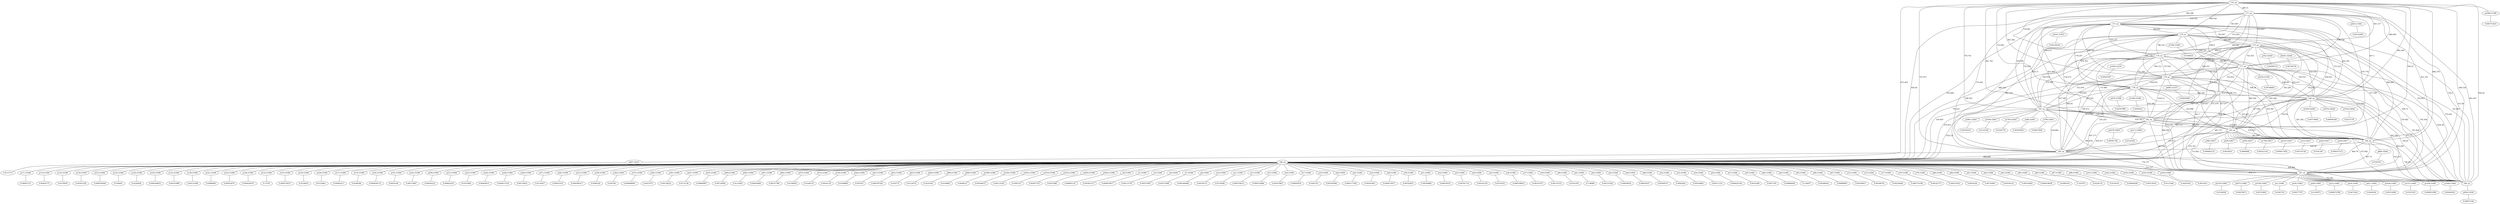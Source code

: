 graph {
	"p0,53384" -- "c0"
	"c0" [ label="0.00345115", pos="24.2583,8.19513!"];
	"p1,53384" -- "c1"
	"c1" [ label="0.000819917", pos="7.1017,11.941!"];
	"p3,53384" -- "c2"
	"c2" [ label="0.00111576", pos="18.728,13.9641!"];
	"p4,53384" -- "c3"
	"c3" [ label="0.00557993", pos="15.1359,3.10826!"];
	"p7,53384" -- "c4"
	"c4" [ label="0.00157698", pos="15.1292,13.2306!"];
	"p8,53384" -- "c5"
	"c5" [ label="0.000349406", pos="5.9642,8.39556!"];
	"p10,53384" -- "c6"
	"c6" [ label="0.00536711", pos="22.1834,8.1274!"];
	"p11,53384" -- "c7"
	"c7" [ label="0.0135044", pos="17.1476,12.521!"];
	"p12,53481" -- "c8"
	"c8" [ label="0.0345739", pos="20.0286,5.15849!"];
	"p13,53384" -- "c9"
	"c9" [ label="0.000758212", pos="4.68285,13.2429!"];
	"p15,53384" -- "c10"
	"c10" [ label="0.000743984", pos="18.8508,7.75953!"];
	"p16,53384" -- "c11"
	"c11" [ label="0.00197863", pos="15.1893,4.57214!"];
	"p17,53384" -- "c12"
	"c12" [ label="0.00095919", pos="18.6435,7.94328!"];
	"p18,53384" -- "c13"
	"c13" [ label="0.0381351", pos="14.3775,1.66514!"];
	"p20,53384" -- "c14"
	"c14" [ label="0.00105006", pos="15.54,15.402!"];
	"p22,53384" -- "c15"
	"c15" [ label="0.000117504", pos="11.7478,7.96987!"];
	"p23,53384" -- "c16"
	"c16" [ label="0.00201403", pos="15.1021,11.7699!"];
	"p28,53384" -- "c17"
	"c17" [ label="0.000473057", pos="16.2565,8.74281!"];
	"p30,53384" -- "c18"
	"c18" [ label="0.00702855", pos="27.1076,8.10124!"];
	"p31,53384" -- "c19"
	"c19" [ label="0.00780861", pos="14.8424,8.08918!"];
	"p32,53384" -- "c20"
	"c20" [ label="0.00678553", pos="24.3459,1.26206!"];
	"p33,53384" -- "c21"
	"c21" [ label="0.00781714", pos="15.2356,7.94144!"];
	"p34,53384" -- "c22"
	"c22" [ label="0.00142376", pos="8.04935,8.21772!"];
	"p35,53384" -- "c23"
	"c23" [ label="0.0510252", pos="13.3489,3.83686!"];
	"p36,53384" -- "c24"
	"c24" [ label="0.000538833", pos="8.78498,14.7272!"];
	"p37,53384" -- "c25"
	"c25" [ label="0.00331073", pos="4.74425,3.13984!"];
	"p39,53384" -- "c26"
	"c26" [ label="0.00119723", pos="21.6356,8.20523!"];
	"p40,53384" -- "c27"
	"c27" [ label="0.0325183", pos="10.6743,12.6699!"];
	"p41,53384" -- "c28"
	"c28" [ label="0.138089", pos="13.1812,12.5154!"];
	"p42,53384" -- "c29"
	"c29" [ label="0.00123528", pos="23.2295,11.9245!"];
	"p43,53384" -- "c30"
	"c30" [ label="0.00839024", pos="19.6378,3.67417!"];
	"p44,53384" -- "c31"
	"c31" [ label="0.00643037", pos="14.9995,4.87512!"];
	"p46,53384" -- "c32"
	"c32" [ label="0.00594537", pos="19.3985,0.82263!"];
	"p52,53384" -- "c33"
	"c33" [ label="0.0002824", pos="0.0120334,8.38589!"];
	"p53,53384" -- "c34"
	"c34" [ label="0.00144801", pos="19.1722,7.98372!"];
	"p54,53384" -- "c35"
	"c35" [ label="0.00511116", pos="9.90804,8.207!"];
	"p56,53384" -- "c36"
	"c36" [ label="0.000425164", pos="3.46111,8.14544!"];
	"p57,53384" -- "c37"
	"c37" [ label="0.0435208", pos="15.0924,10.1778!"];
	"p59,53384" -- "c38"
	"c38" [ label="0.0057195", pos="8.6174,8.11663!"];
	"p60,53384" -- "c39"
	"c39" [ label="0.00886049", pos="31.984,8.41568!"];
	"p63,53384" -- "c40"
	"c40" [ label="0.129057", pos="17.0566,3.8495!"];
	"p65,53384" -- "c41"
	"c41" [ label="0.00386441", pos="31.1428,6.62356!"];
	"p66,53384" -- "c42"
	"c42" [ label="0.00899967", pos="21.2162,0.888583!"];
	"p67,53384" -- "c43"
	"c43" [ label="0.00100917", pos="15.0814,7.96985!"];
	"p72,53384" -- "c44"
	"c44" [ label="0.00186701", pos="10.791,3.6809!"];
	"p73,53384" -- "c45"
	"c45" [ label="0.00226444", pos="5.06378,1.28542!"];
	"p77,53384" -- "c46"
	"c46" [ label="0.000714706", pos="15.1,5.83005!"];
	"p78,53384" -- "c47"
	"c47" [ label="0.00142773", pos="6.96182,4.46185!"];
	"p79,53384" -- "c48"
	"c48" [ label="0.00521632", pos="14.9829,11.4685!"];
	"p86,53384" -- "c49"
	"c49" [ label="0.0054326", pos="20.251,8.15755!"];
	"p89,53384" -- "c50"
	"c50" [ label="0.00710601", pos="8.68259,16.0411!"];
	"p91,53384" -- "c51"
	"c51" [ label="0.00194121", pos="9.84893,7.90537!"];
	"p92,53384" -- "c52"
	"c52" [ label="0.00353843", pos="17.32,0.0275696!"];
	"p93,53384" -- "c53"
	"c53" [ label="0.000418638", pos="25.6737,8.05553!"];
	"p95,53384" -- "c54"
	"c54" [ label="0.0289193", pos="15.1722,8.6086!"];
	"p96,53384" -- "c55"
	"c55" [ label="0.167873", pos="16.2191,16.5931!"];
	"p97,53384" -- "c56"
	"c56" [ label="0.0224119", pos="14.8666,8.25476!"];
	"p98,53384" -- "c57"
	"c57" [ label="0.0150141", pos="22.005,13.5966!"];
	"p101,53384" -- "c58"
	"c58" [ label="0.00082839", pos="8.274,13.6038!"];
	"p102,53384" -- "c59"
	"c59" [ label="0.00513019", pos="23.248,8.14352!"];
	"p104,53384" -- "c60"
	"c60" [ label="0.0115348", pos="19.5815,12.6603!"];
	"p105,53384" -- "c61"
	"c61" [ label="0.0455034", pos="11.6725,13.9671!"];
	"p106,53384" -- "c62"
	"c62" [ label="0.0012011", pos="7.00238,8.26572!"];
	"p111,53384" -- "c63"
	"c63" [ label="0.00097131", pos="25.7599,13.2227!"];
	"p114,53384" -- "c64"
	"c64" [ label="0.00424773", pos="18.7169,2.44351!"];
	"p116,53384" -- "c65"
	"c65" [ label="0.0579939", pos="11.6606,2.42343!"];
	"p118,53384" -- "c66"
	"c66" [ label="0.00301258", pos="13.5408,7.98015!"];
	"p122,53384" -- "c67"
	"c67" [ label="0.000558304", pos="25.6912,3.10086!"];
	"p125,53384" -- "c68"
	"c68" [ label="0.038491", pos="14.9248,8.2896!"];
	"p126,53384" -- "c69"
	"c69" [ label="0.0228458", pos="10.6722,1.00889!"];
	"p129,53384" -- "c70"
	"c70" [ label="0.000344652", pos="21.3439,16.0107!"];
	"p132,53384" -- "c71"
	"c71" [ label="0.00101888", pos="8.36244,2.79513!"];
	"p135,52817" -- "c72"
	"c72" [ label="0.00110736", pos="14.0626,7.12748!"];
	"p138,53384" -- "c73"
	"c73" [ label="0.00132398", pos="17.5133,12.1827!"];
	"p141,53384" -- "c74"
	"c74" [ label="0.0480809", pos="20.6966,8.4943!"];
	"p142,53384" -- "c75"
	"c75" [ label="0.00933476", pos="17.5183,4.0828!"];
	"p144,53384" -- "c76"
	"c76" [ label="0.000438147", pos="21.5517,14.717!"];
	"p152,53384" -- "c77"
	"c77" [ label="0.13797", pos="32.4324,8.46146!"];
	"p155,53384" -- "c78"
	"c78" [ label="0.000578527", pos="4.78117,8.40422!"];
	"p156,53384" -- "c79"
	"c79" [ label="0.0218833", pos="15.2826,10.6207!"];
	"p164,53481" -- "c80"
	"c80" [ label="0.00277797", pos="16.1802,7.69599!"];
	"p169,53384" -- "c81"
	"c81" [ label="0.0152861", pos="21.9086,2.805!"];
	"p171,53384" -- "c82"
	"c82" [ label="0.00483211", pos="23.2029,4.44465!"];
	"p176,53384" -- "c83"
	"c83" [ label="0.0248584", pos="12.8664,12.2758!"];
	"p185,53384" -- "c84"
	"c84" [ label="0.000928115", pos="8.66156,0.56508!"];
	"p191,53384" -- "c85"
	"c85" [ label="0.0054106", pos="21.3538,0.479426!"];
	"p192,53384" -- "c86"
	"c86" [ label="0.00573687", pos="14.6596,7.8346!"];
	"p200,53481" -- "c87"
	"c87" [ label="0.0130975", pos="15.6764,7.03837!"];
	"p209,53384" -- "c88"
	"c88" [ label="0.00420222", pos="14.9404,6.67902!"];
	"p212,53481" -- "c89"
	"c89" [ label="0.000972788", pos="14.1059,8.8391!"];
	"p213,53384" -- "c90"
	"c90" [ label="0.00892229", pos="12.872,4.17383!"];
	"p224,53481" -- "c91"
	"c91" [ label="0.0472302", pos="16.1449,8.30674!"];
	"p229,52817" -- "c92"
	"c92" [ label="0.0191367", pos="19.9919,11.2132!"];
	"p233,53384" -- "c93"
	"c93" [ label="0.0107006", pos="6.81517,1.09809!"];
	"p244,53384" -- "c94"
	"c94" [ label="0.00404915", pos="15.2377,12.5383!"];
	"p246,53384" -- "c95"
	"c95" [ label="0.000473319", pos="12.3444,8.03172!"];
	"p264,53384" -- "c96"
	"c96" [ label="0.00718951", pos="14.921,9.34118!"];
	"p271,53384" -- "c97"
	"c97" [ label="0.0110457", pos="23.2333,0.989497!"];
	"p281,53384" -- "c98"
	"c98" [ label="0.00021033", pos="19.6119,8.01136!"];
	"p315,53384" -- "c99"
	"c99" [ label="0.000389317", pos="12.1439,1.1007!"];
	"p334,52817" -- "c100"
	"c100" [ label="0.000557513", pos="15.6078,8.95216!"];
	"p353,52028" -- "c101"
	"c101" [ label="0.00590751", pos="15.772,8.4615!"];
	"p358,53384" -- "c102"
	"c102" [ label="0.0586324", pos="11.0289,7.77197!"];
	"p362,53384" -- "c104"
	"c104" [ label="0.020782", pos="19.4289,15.6494!"];
	"p366,52817" -- "c105"
	"c105" [ label="0.000682131", pos="10.1538,5.1341!"];
	"p375,53384" -- "c106"
	"c106" [ label="0.000688981", pos="10.5623,8.04345!"];
	"p385,53384" -- "c107"
	"c107" [ label="0.0427675", pos="15.1418,5.39143!"];
	"p391,53384" -- "c108"
	"c108" [ label="0.00128252", pos="31.4264,8.16182!"];
	"p421,53481" -- "c109"
	"c109" [ label="0.0443634", pos="10.1817,11.2396!"];
	"p428,52817" -- "c110"
	"c110" [ label="0.0023833", pos="14.2986,8.30658!"];
	"p431,53384" -- "c111"
	"c111" [ label="0.0172138", pos="31.5942,6.43869!"];
	"p435,53384" -- "c112"
	"c112" [ label="0.00800987", pos="14.5739,7.97122!"];
	"p440,53384" -- "c113"
	"c113" [ label="0.00719048", pos="6.72181,15.7385!"];
	"p450,53384" -- "c114"
	"c114" [ label="0.0114365", pos="31.4658,10.1903!"];
	"p451,53384" -- "c115"
	"c115" [ label="0.00454649", pos="10.5702,15.7179!"];
	"p462,53384" -- "c116"
	"c116" [ label="0.00237786", pos="15.2773,3.82405!"];
	"p470,53384" -- "c117"
	"c117" [ label="0.0156854", pos="18.3555,8.04075!"];
	"p476,52546" -- "c118"
	"c118" [ label="0.00187998", pos="6.92027,1.01949!"];
	"p497,53025" -- "c119"
	"c119" [ label="0.0113713", pos="14.4476,6.96287!"];
	"p509,52817" -- "c120"
	"c120" [ label="0.0069048", pos="19.0871,9.94463!"];
	"p514,53384" -- "c121"
	"c121" [ label="0.0140125", pos="31.4899,7.53936!"];
	"p536,53384" -- "c122"
	"c122" [ label="0.0034118", pos="31.4281,7.24987!"];
	"p544,53384" -- "c123"
	"c123" [ label="0.0199869", pos="14.7314,9.06431!"];
	"p566,52641" -- "c124"
	"c124" [ label="0.00343945", pos="12.7961,1.54998!"];
	"p613,53384" -- "c125"
	"c125" [ label="0.055551", pos="14.9434,7.6276!"];
	"p622,53384" -- "c126"
	"c126" [ label="0.000787245", pos="8.52064,15.6458!"];
	"p653,53384" -- "c127"
	"c127" [ label="0.010775", pos="14.9333,7.29293!"];
	"p686,52842" -- "c128"
	"c128" [ label="0.0356761", pos="15.172,9.02902!"];
	"p708,52641" -- "c129"
	"c129" [ label="0.00457404", pos="13.7771,7.84795!"];
	"p926,53384" -- "c130"
	"c130" [ label="0.0112074", pos="8.68705,0.951377!"];
	"p958,53504" -- "c131"
	"c131" [ label="0.00873194", pos="15.8406,7.9769!"];
	"p969,53384" -- "c132"
	"c132" [ label="0.0210345", pos="21.4811,15.6775!"];
	"p999,53384" -- "c133"
	"c133" [ label="0.0144865", pos="17.5865,7.69837!"];
	"p1028,53481" -- "c134"
	"c134" [ label="0.00319288", pos="13.8152,8.35541!"];
	"p1090,53384" -- "c135"
	"c135" [ label="0.0448212", pos="23.3029,15.6547!"];
	"p1202,53384" -- "c136"
	"c136" [ label="0.00166472", pos="31.3752,9.2886!"];
	"p1313,53481" -- "c137"
	"c137" [ label="0.0325539", pos="23.1507,0.75096!"];
	"p1399,52546" -- "c138"
	"c138" [ label="0.0034031", pos="19.5586,15.6438!"];
	"p1458,53481" -- "c140"
	"c140" [ label="0.000853589", pos="11.2055,10.055!"];
	"p1636,52640" -- "c141"
	"c141" [ label="0.00716994", pos="14.2087,8.68269!"];
	"p1641,53384" -- "c142"
	"c142" [ label="0.00113324", pos="11.3147,1.55541!"];
	"p1676,52640" -- "c143"
	"c143" [ label="0.00969349", pos="15.5642,7.18826!"];
	"p1686,51388" -- "c144"
	"c144" [ label="0.000772618", pos="15.5189,7.94361!"];
	"p1700,52641" -- "c145"
	"c145" [ label="0.0164778", pos="8.76392,1.47377!"];
	"p1796,52817" -- "c146"
	"c146" [ label="0.00252154", pos="10.8495,5.66742!"];
	"p1850,52235" -- "c147"
	"c147" [ label="0.00587047", pos="15.0895,6.99586!"];
	"p1891,52641" -- "c148"
	"c148" [ label="0.00356351", pos="13.5349,0.939436!"];
	"p1919,53384" -- "c149"
	"c149" [ label="0.0395127", pos="11.9328,0.492613!"];
	"p1939,52641" -- "c151"
	"c151" [ label="0.0121638", pos="15.9898,7.77771!"];
	"p1949,53481" -- "c152"
	"c152" [ label="0.00420563", pos="14.846,7.85697!"];
	"p2023,51462" -- "c153"
	"c153" [ label="0.00132695", pos="15.268,8.56957!"];
	"p2113,52663" -- "c154"
	"c154" [ label="0.0124356", pos="10.5016,0.981707!"];
	"p2352,53384" -- "c155"
	"c155" [ label="0.00307755", pos="10.6735,0.961726!"];
	"p2403,53384" -- "c156"
	"c156" [ label="0.0027086", pos="31.5877,9.66814!"];
	"p2478,52663" -- "c157"
	"c157" [ label="0.00581796", pos="23.1012,0.949475!"];
	"p2518,53481" -- "c158"
	"c158" [ label="0.0534938", pos="15.1653,7.65112!"];
	"p2535,52817" -- "c159"
	"c159" [ label="0.000617954", pos="19.3747,10.2875!"];
	"p2975,53481" -- "c160"
	"c160" [ label="0.00979071", pos="19.3511,5.68729!"];
	"p3164,52640" -- "c161"
	"c161" [ label="0.0215178", pos="23.1103,15.3186!"];
	"p3220,52345" -- "c162"
	"c162" [ label="0.00768683", pos="14.1722,7.4857!"];
	"p3538,53481" -- "c163"
	"c163" [ label="0.00723845", pos="10.8749,10.3653!"];
	"p3622,53384" -- "c164"
	"c164" [ label="0.00885118", pos="16.4481,10.0651!"];
	"p4003,52373" -- "c165"
	"c165" [ label="0.00954085", pos="13.9472,7.82966!"];
	"p5201,51823" -- "c166"
	"c166" [ label="0.00130434", pos="19.6389,4.9297!"];
	"p6201,52028" -- "c167"
	"c167" [ label="0.00728739", pos="23.1961,15.9297!"];
	"p7296,51891" -- "c168"
	"c168" [ label="0.0108433", pos="19.6895,15.5384!"];
	"170_on" -- "171_on" [label="289.53"]
	"170_on" -- "173_on" [label="905.248"]
	"170_on" -- "174_on" [label="896.038"]
	"170_on" -- "175_on" [label="591.157"]
	"170_on" -- "176_on" [label="734.861"]
	"170_on" -- "177_on" [label="484.085"]
	"170_on" -- "178_on" [label="582.364"]
	"170_on" -- "179_on" [label="710.663"]
	"170_on" -- "180_on" [label="883.264"]
	"170_on" -- "181_on" [label="776.761"]
	"170_on" -- "182_on" [label="941.743"]
	"170_on" -- "183_on" [label="700.25"]
	"170_on" -- "184_on" [label="806.279"]
	"170_on" -- "185_on" [label="741.873"]
	"170_on" -- "186_on" [label="675.403"]
	"170_on" -- "187_on" [label="698.538"]
	"170_on" -- "188_on" [label="958.26"]
	"171_on" -- "173_on" [label="858.558"]
	"171_on" -- "174_on" [label="901.807"]
	"171_on" -- "175_on" [label="573.923"]
	"171_on" -- "176_on" [label="675.652"]
	"171_on" -- "177_on" [label="506.724"]
	"171_on" -- "178_on" [label="599.669"]
	"171_on" -- "179_on" [label="700.072"]
	"171_on" -- "180_on" [label="837.1"]
	"171_on" -- "181_on" [label="767.495"]
	"171_on" -- "182_on" [label="924.472"]
	"171_on" -- "183_on" [label="670.779"]
	"171_on" -- "184_on" [label="851.332"]
	"171_on" -- "185_on" [label="774.043"]
	"171_on" -- "186_on" [label="694.49"]
	"171_on" -- "187_on" [label="750.2"]
	"171_on" -- "188_on" [label="963.267"]
	"173_on" -- "174_on" [label="648.961"]
	"173_on" -- "175_on" [label="763.947"]
	"173_on" -- "176_on" [label="531.237"]
	"173_on" -- "177_on" [label="909.9"]
	"173_on" -- "178_on" [label="835.141"]
	"173_on" -- "179_on" [label="778.207"]
	"173_on" -- "180_on" [label="402.363"]
	"173_on" -- "181_on" [label="743.472"]
	"173_on" -- "182_on" [label="601.886"]
	"173_on" -- "183_on" [label="656.831"]
	"173_on" -- "184_on" [label="884.404"]
	"173_on" -- "185_on" [label="889.339"]
	"173_on" -- "186_on" [label="810.849"]
	"173_on" -- "187_on" [label="923.817"]
	"173_on" -- "188_on" [label="613.56"]
	"174_on" -- "175_on" [label="698.448"]
	"174_on" -- "176_on" [label="786.319"]
	"174_on" -- "177_on" [label="1001.93"]
	"174_on" -- "178_on" [label="681.192"]
	"174_on" -- "179_on" [label="976.703"]
	"174_on" -- "180_on" [label="753.223"]
	"174_on" -- "181_on" [label="924.71"]
	"174_on" -- "182_on" [label="756.272"]
	"174_on" -- "183_on" [label="633.073"]
	"174_on" -- "184_on" [label="761.366"]
	"174_on" -- "185_on" [label="881.534"]
	"174_on" -- "186_on" [label="589.502"]
	"174_on" -- "187_on" [label="657.677"]
	"174_on" -- "188_on" [label="341.803"]
	"175_on" -- "176_on" [label="656.15"]
	"175_on" -- "177_on" [label="761.835"]
	"175_on" -- "178_on" [label="379.29"]
	"175_on" -- "179_on" [label="895.512"]
	"175_on" -- "180_on" [label="829.559"]
	"175_on" -- "181_on" [label="943.939"]
	"175_on" -- "182_on" [label="972.325"]
	"175_on" -- "183_on" [label="395.249"]
	"175_on" -- "184_on" [label="917.536"]
	"175_on" -- "185_on" [label="937.399"]
	"175_on" -- "186_on" [label="471.479"]
	"175_on" -- "187_on" [label="690.72"]
	"175_on" -- "188_on" [label="774.034"]
	"176_on" -- "177_on" [label="768.88"]
	"176_on" -- "178_on" [label="757.835"]
	"176_on" -- "179_on" [label="721.346"]
	"176_on" -- "180_on" [label="530.514"]
	"176_on" -- "181_on" [label="735.544"]
	"176_on" -- "182_on" [label="737.906"]
	"176_on" -- "183_on" [label="586.753"]
	"176_on" -- "184_on" [label="993.386"]
	"176_on" -- "185_on" [label="904.02"]
	"176_on" -- "186_on" [label="791.431"]
	"176_on" -- "187_on" [label="951.7"]
	"176_on" -- "188_on" [label="792.504"]
	"177_on" -- "178_on" [label="752.253"]
	"177_on" -- "179_on" [label="535.816"]
	"177_on" -- "180_on" [label="830.285"]
	"177_on" -- "181_on" [label="615.976"]
	"177_on" -- "182_on" [label="814.505"]
	"177_on" -- "183_on" [label="840.344"]
	"177_on" -- "184_on" [label="717.836"]
	"177_on" -- "185_on" [label="590.473"]
	"177_on" -- "186_on" [label="819.794"]
	"177_on" -- "187_on" [label="759.482"]
	"177_on" -- "188_on" [label="1020.28"]
	"178_on" -- "179_on" [label="918.676"]
	"178_on" -- "180_on" [label="908.18"]
	"178_on" -- "181_on" [label="970.822"]
	"178_on" -- "182_on" [label="1016.11"]
	"178_on" -- "183_on" [label="520.837"]
	"178_on" -- "184_on" [label="835.581"]
	"178_on" -- "185_on" [label="879.235"]
	"178_on" -- "186_on" [label="350.659"]
	"178_on" -- "187_on" [label="578.276"]
	"178_on" -- "188_on" [label="761.828"]
	"179_on" -- "180_on" [label="666.326"]
	"179_on" -- "181_on" [label="315.163"]
	"179_on" -- "182_on" [label="618.388"]
	"179_on" -- "183_on" [label="914.896"]
	"179_on" -- "184_on" [label="701.467"]
	"179_on" -- "185_on" [label="545.253"]
	"179_on" -- "186_on" [label="979.053"]
	"179_on" -- "187_on" [label="884.449"]
	"179_on" -- "188_on" [label="915.15"]
	"180_on" -- "181_on" [label="627.353"]
	"180_on" -- "182_on" [label="517.082"]
	"180_on" -- "183_on" [label="744.92"]
	"180_on" -- "184_on" [label="851.392"]
	"180_on" -- "185_on" [label="809.512"]
	"180_on" -- "186_on" [label="901.737"]
	"180_on" -- "187_on" [label="993.796"]
	"180_on" -- "188_on" [label="704.42"]
	"181_on" -- "182_on" [label="534.134"]
	"181_on" -- "183_on" [label="939.792"]
	"181_on" -- "184_on" [label="673.807"]
	"181_on" -- "185_on" [label="534.884"]
	"181_on" -- "186_on" [label="1023.33"]
	"181_on" -- "187_on" [label="892.678"]
	"181_on" -- "188_on" [label="859.299"]
	"182_on" -- "183_on" [label="890.525"]
	"182_on" -- "184_on" [label="676.437"]
	"182_on" -- "185_on" [label="657.177"]
	"182_on" -- "186_on" [label="958.557"]
	"182_on" -- "187_on" [label="887.948"]
	"182_on" -- "188_on" [label="675.842"]
	"183_on" -- "184_on" [label="961.607"]
	"183_on" -- "185_on" [label="1017.27"]
	"183_on" -- "186_on" [label="533.701"]
	"183_on" -- "187_on" [label="753.662"]
	"183_on" -- "188_on" [label="702.275"]
	"184_on" -- "185_on" [label="450.39"]
	"184_on" -- "186_on" [label="804.78"]
	"184_on" -- "187_on" [label="607.73"]
	"184_on" -- "188_on" [label="726.251"]
	"185_on" -- "186_on" [label="886.646"]
	"185_on" -- "187_on" [label="714.737"]
	"185_on" -- "188_on" [label="838.981"]
	"186_on" -- "187_on" [label="532.137"]
	"186_on" -- "188_on" [label="679.777"]
	"187_on" -- "188_on" [label="702.091"]
	"170_on" -- "p1686,51388"
	"171_on" -- "p2023,51462"
	"173_on" -- "p5201,51823"
	"174_on" -- "p7296,51891"
	"175_on" -- "p353,52028"
	"175_on" -- "p6201,52028"
	"176_on" -- "p1850,52235"
	"177_on" -- "p3220,52345"
	"178_on" -- "p4003,52373"
	"179_on" -- "p476,52546"
	"179_on" -- "p1399,52546"
	"180_on" -- "p1636,52640"
	"180_on" -- "p1676,52640"
	"180_on" -- "p3164,52640"
	"181_on" -- "p566,52641"
	"181_on" -- "p708,52641"
	"181_on" -- "p1700,52641"
	"181_on" -- "p1891,52641"
	"181_on" -- "p1939,52641"
	"182_on" -- "p2113,52663"
	"182_on" -- "p2478,52663"
	"183_on" -- "p135,52817"
	"183_on" -- "p229,52817"
	"183_on" -- "p334,52817"
	"183_on" -- "p366,52817"
	"183_on" -- "p428,52817"
	"183_on" -- "p509,52817"
	"183_on" -- "p1796,52817"
	"183_on" -- "p2535,52817"
	"184_on" -- "p686,52842"
	"185_on" -- "p497,53025"
	"186_on" -- "p0,53384"
	"186_on" -- "p1,53384"
	"186_on" -- "p3,53384"
	"186_on" -- "p4,53384"
	"186_on" -- "p7,53384"
	"186_on" -- "p8,53384"
	"186_on" -- "p10,53384"
	"186_on" -- "p11,53384"
	"186_on" -- "p13,53384"
	"186_on" -- "p15,53384"
	"186_on" -- "p16,53384"
	"186_on" -- "p17,53384"
	"186_on" -- "p18,53384"
	"186_on" -- "p20,53384"
	"186_on" -- "p22,53384"
	"186_on" -- "p23,53384"
	"186_on" -- "p28,53384"
	"186_on" -- "p30,53384"
	"186_on" -- "p31,53384"
	"186_on" -- "p32,53384"
	"186_on" -- "p33,53384"
	"186_on" -- "p34,53384"
	"186_on" -- "p35,53384"
	"186_on" -- "p36,53384"
	"186_on" -- "p37,53384"
	"186_on" -- "p39,53384"
	"186_on" -- "p40,53384"
	"186_on" -- "p41,53384"
	"186_on" -- "p42,53384"
	"186_on" -- "p43,53384"
	"186_on" -- "p44,53384"
	"186_on" -- "p46,53384"
	"186_on" -- "p52,53384"
	"186_on" -- "p53,53384"
	"186_on" -- "p54,53384"
	"186_on" -- "p56,53384"
	"186_on" -- "p57,53384"
	"186_on" -- "p59,53384"
	"186_on" -- "p60,53384"
	"186_on" -- "p63,53384"
	"186_on" -- "p65,53384"
	"186_on" -- "p66,53384"
	"186_on" -- "p67,53384"
	"186_on" -- "p72,53384"
	"186_on" -- "p73,53384"
	"186_on" -- "p77,53384"
	"186_on" -- "p78,53384"
	"186_on" -- "p79,53384"
	"186_on" -- "p86,53384"
	"186_on" -- "p89,53384"
	"186_on" -- "p91,53384"
	"186_on" -- "p92,53384"
	"186_on" -- "p93,53384"
	"186_on" -- "p95,53384"
	"186_on" -- "p96,53384"
	"186_on" -- "p97,53384"
	"186_on" -- "p98,53384"
	"186_on" -- "p101,53384"
	"186_on" -- "p102,53384"
	"186_on" -- "p104,53384"
	"186_on" -- "p105,53384"
	"186_on" -- "p106,53384"
	"186_on" -- "p111,53384"
	"186_on" -- "p114,53384"
	"186_on" -- "p116,53384"
	"186_on" -- "p118,53384"
	"186_on" -- "p122,53384"
	"186_on" -- "p125,53384"
	"186_on" -- "p126,53384"
	"186_on" -- "p129,53384"
	"186_on" -- "p132,53384"
	"186_on" -- "p138,53384"
	"186_on" -- "p141,53384"
	"186_on" -- "p142,53384"
	"186_on" -- "p144,53384"
	"186_on" -- "p152,53384"
	"186_on" -- "p155,53384"
	"186_on" -- "p156,53384"
	"186_on" -- "p169,53384"
	"186_on" -- "p171,53384"
	"186_on" -- "p176,53384"
	"186_on" -- "p185,53384"
	"186_on" -- "p191,53384"
	"186_on" -- "p192,53384"
	"186_on" -- "p209,53384"
	"186_on" -- "p213,53384"
	"186_on" -- "p233,53384"
	"186_on" -- "p244,53384"
	"186_on" -- "p246,53384"
	"186_on" -- "p264,53384"
	"186_on" -- "p271,53384"
	"186_on" -- "p281,53384"
	"186_on" -- "p315,53384"
	"186_on" -- "p358,53384"
	"186_on" -- "p362,53384"
	"186_on" -- "p375,53384"
	"186_on" -- "p385,53384"
	"186_on" -- "p391,53384"
	"186_on" -- "p431,53384"
	"186_on" -- "p435,53384"
	"186_on" -- "p440,53384"
	"186_on" -- "p450,53384"
	"186_on" -- "p451,53384"
	"186_on" -- "p462,53384"
	"186_on" -- "p470,53384"
	"186_on" -- "p514,53384"
	"186_on" -- "p536,53384"
	"186_on" -- "p544,53384"
	"186_on" -- "p613,53384"
	"186_on" -- "p622,53384"
	"186_on" -- "p653,53384"
	"186_on" -- "p926,53384"
	"186_on" -- "p969,53384"
	"186_on" -- "p999,53384"
	"186_on" -- "p1090,53384"
	"186_on" -- "p1202,53384"
	"186_on" -- "p1641,53384"
	"186_on" -- "p1919,53384"
	"186_on" -- "p2352,53384"
	"186_on" -- "p2403,53384"
	"186_on" -- "p3622,53384"
	"187_on" -- "p12,53481"
	"187_on" -- "p164,53481"
	"187_on" -- "p200,53481"
	"187_on" -- "p212,53481"
	"187_on" -- "p224,53481"
	"187_on" -- "p421,53481"
	"187_on" -- "p1028,53481"
	"187_on" -- "p1313,53481"
	"187_on" -- "p1458,53481"
	"187_on" -- "p1949,53481"
	"187_on" -- "p2518,53481"
	"187_on" -- "p2975,53481"
	"187_on" -- "p3538,53481"
	"188_on" -- "p958,53504"
}
